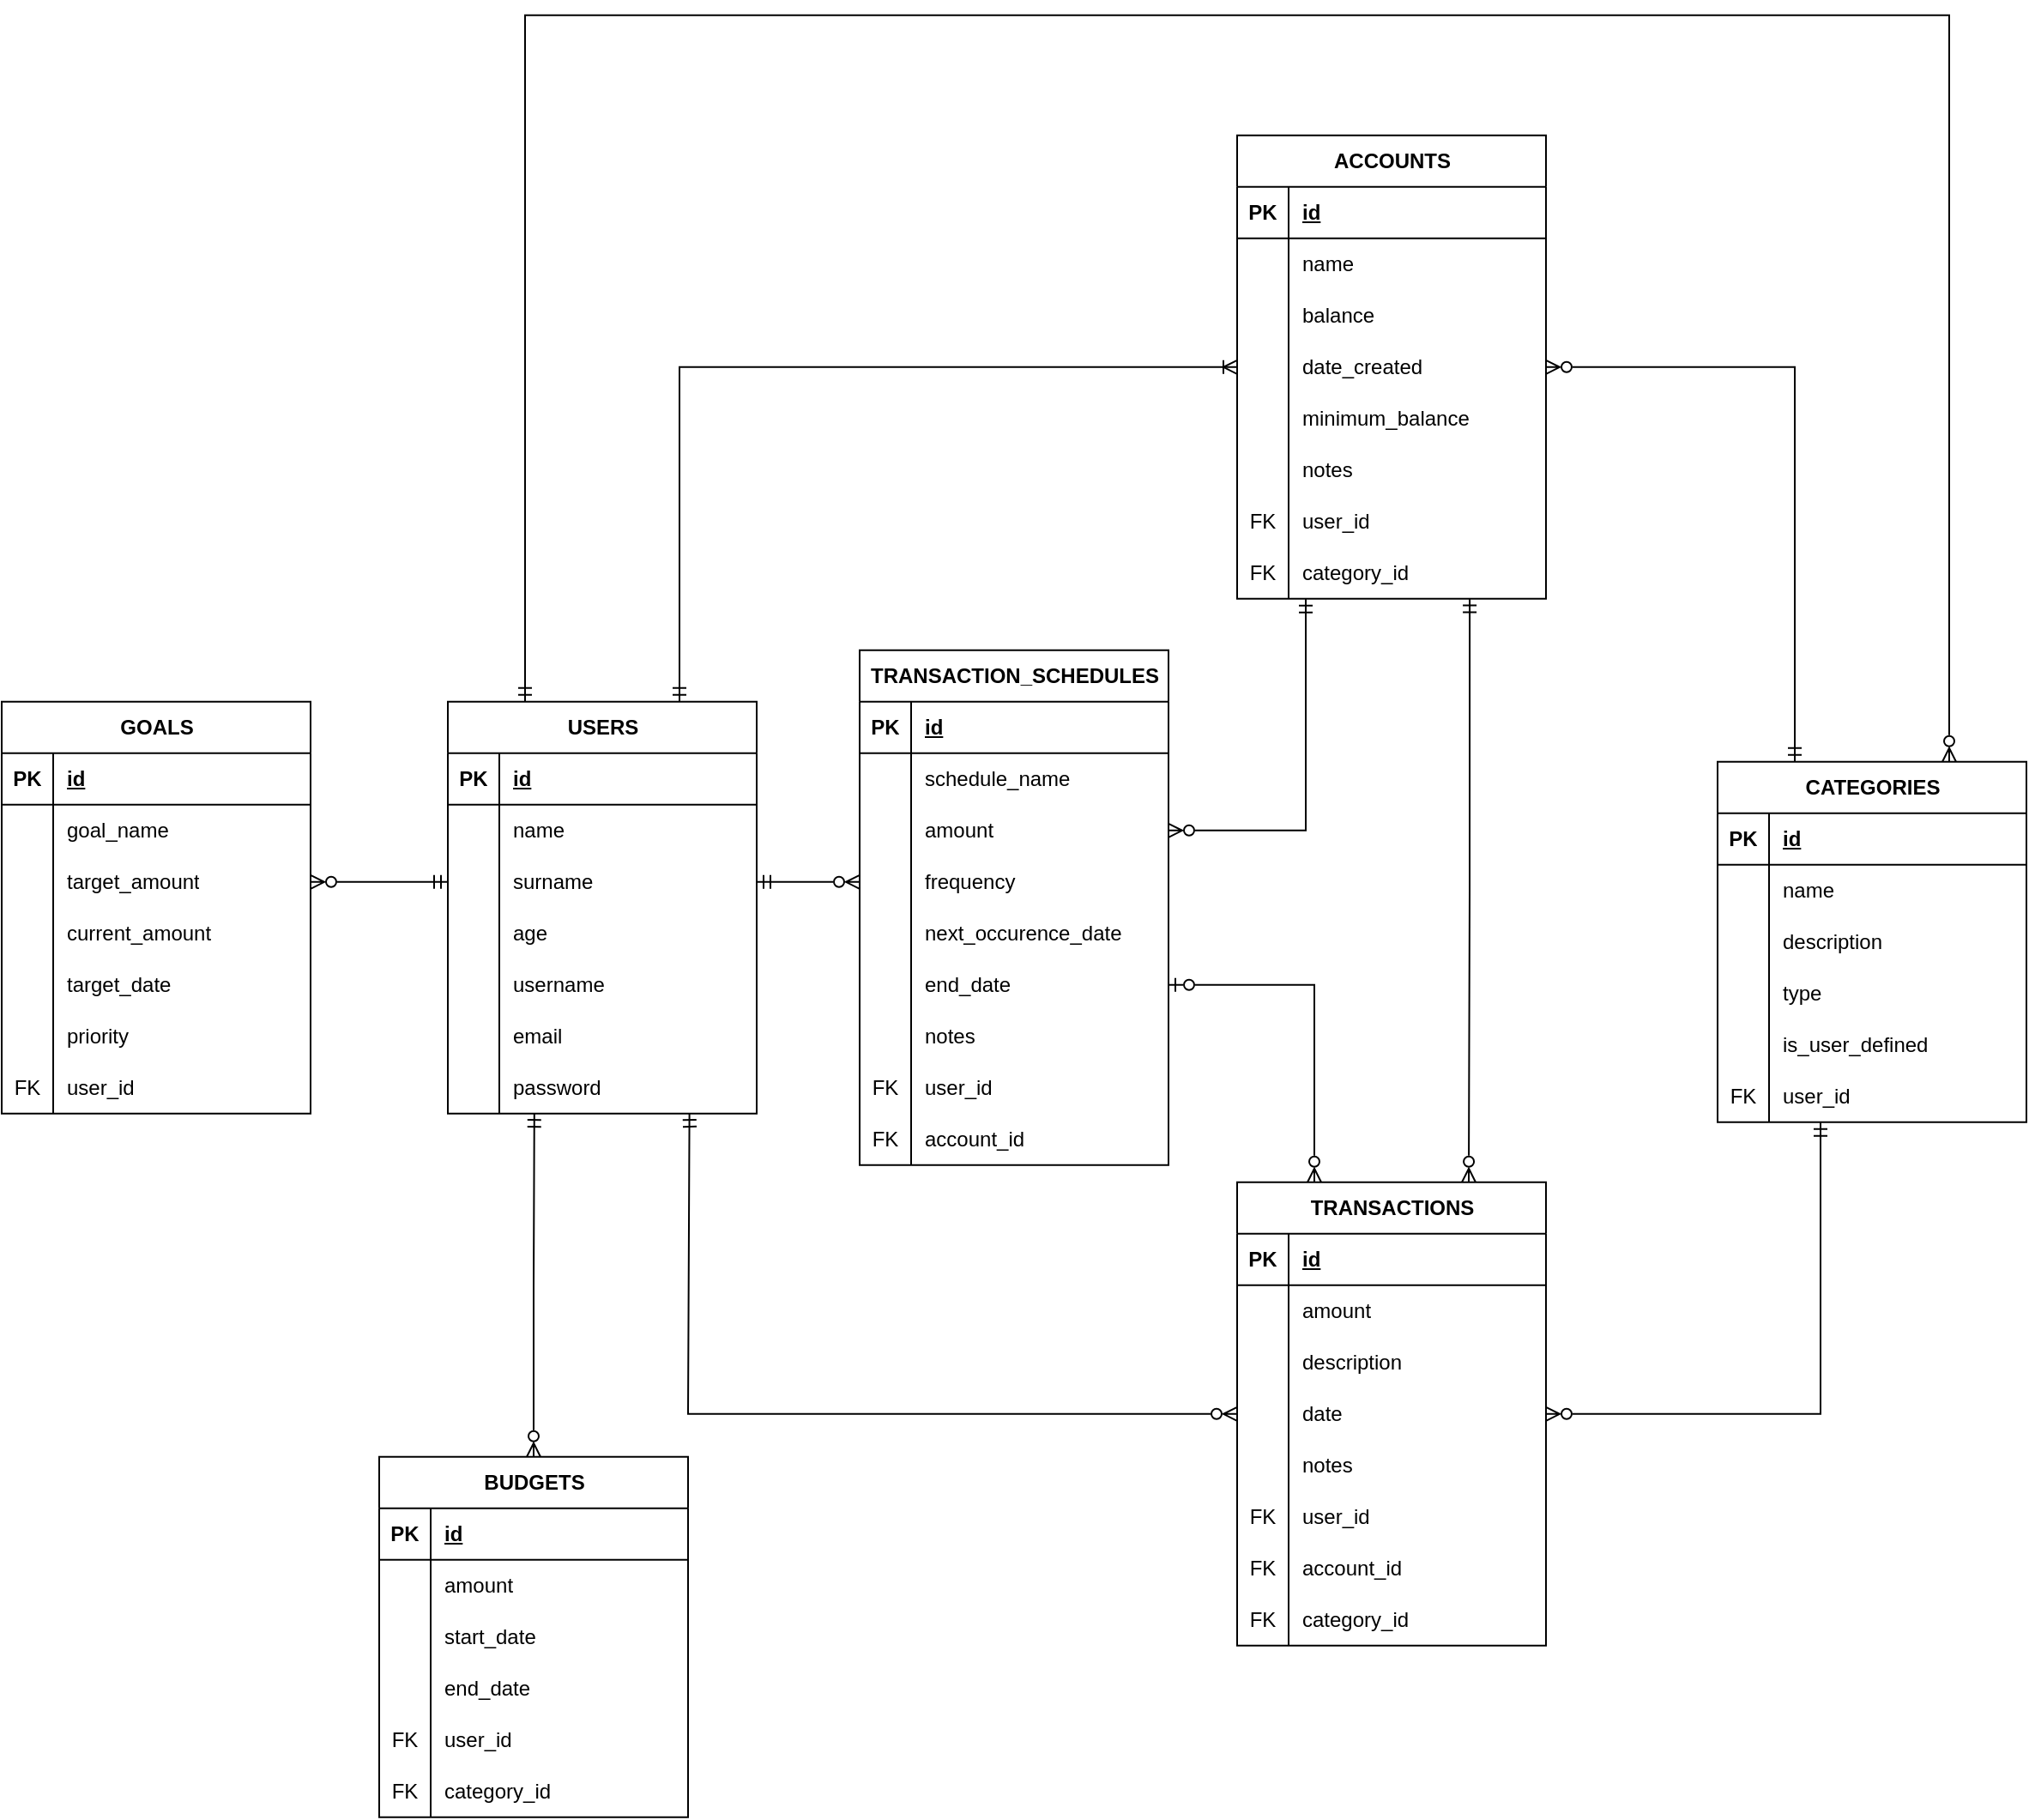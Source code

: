 <mxfile version="21.7.5" type="device">
  <diagram name="Page-1" id="3h70JMw3umjaLPUQYQ_3">
    <mxGraphModel dx="2751" dy="2665" grid="1" gridSize="10" guides="1" tooltips="1" connect="1" arrows="1" fold="1" page="1" pageScale="1" pageWidth="1169" pageHeight="827" math="0" shadow="0">
      <root>
        <mxCell id="0" />
        <mxCell id="1" parent="0" />
        <mxCell id="1krs7fZx3hq8Ml25Wh-o-71" style="edgeStyle=orthogonalEdgeStyle;rounded=0;orthogonalLoop=1;jettySize=auto;html=1;endArrow=ERzeroToMany;endFill=0;startArrow=ERmandOne;startFill=0;exitX=0.782;exitY=0.989;exitDx=0;exitDy=0;exitPerimeter=0;" parent="1" source="Pkh8HEnswSWNTF8HXOt7-20" target="Pkh8HEnswSWNTF8HXOt7-55" edge="1">
          <mxGeometry relative="1" as="geometry">
            <Array as="points">
              <mxPoint x="371" y="20.89" />
              <mxPoint x="370" y="20.89" />
              <mxPoint x="370" y="194.89" />
            </Array>
          </mxGeometry>
        </mxCell>
        <mxCell id="RlTVy5jrouN98r9Of_fY-1" style="edgeStyle=orthogonalEdgeStyle;rounded=0;orthogonalLoop=1;jettySize=auto;html=1;exitX=0.25;exitY=0;exitDx=0;exitDy=0;entryX=0.75;entryY=0;entryDx=0;entryDy=0;endArrow=ERzeroToMany;endFill=0;startArrow=ERmandOne;startFill=0;" parent="1" source="Pkh8HEnswSWNTF8HXOt7-1" target="Pkh8HEnswSWNTF8HXOt7-67" edge="1">
          <mxGeometry relative="1" as="geometry">
            <Array as="points">
              <mxPoint x="275" y="-620.11" />
              <mxPoint x="1105" y="-620.11" />
            </Array>
          </mxGeometry>
        </mxCell>
        <mxCell id="Pkh8HEnswSWNTF8HXOt7-1" value="USERS" style="shape=table;startSize=30;container=1;collapsible=1;childLayout=tableLayout;fixedRows=1;rowLines=0;fontStyle=1;align=center;resizeLast=1;html=1;" parent="1" vertex="1">
          <mxGeometry x="230" y="-220.11" width="180" height="240" as="geometry" />
        </mxCell>
        <mxCell id="Pkh8HEnswSWNTF8HXOt7-2" value="" style="shape=tableRow;horizontal=0;startSize=0;swimlaneHead=0;swimlaneBody=0;fillColor=none;collapsible=0;dropTarget=0;points=[[0,0.5],[1,0.5]];portConstraint=eastwest;top=0;left=0;right=0;bottom=1;" parent="Pkh8HEnswSWNTF8HXOt7-1" vertex="1">
          <mxGeometry y="30" width="180" height="30" as="geometry" />
        </mxCell>
        <mxCell id="Pkh8HEnswSWNTF8HXOt7-3" value="PK" style="shape=partialRectangle;connectable=0;fillColor=none;top=0;left=0;bottom=0;right=0;fontStyle=1;overflow=hidden;whiteSpace=wrap;html=1;" parent="Pkh8HEnswSWNTF8HXOt7-2" vertex="1">
          <mxGeometry width="30" height="30" as="geometry">
            <mxRectangle width="30" height="30" as="alternateBounds" />
          </mxGeometry>
        </mxCell>
        <mxCell id="Pkh8HEnswSWNTF8HXOt7-4" value="id" style="shape=partialRectangle;connectable=0;fillColor=none;top=0;left=0;bottom=0;right=0;align=left;spacingLeft=6;fontStyle=5;overflow=hidden;whiteSpace=wrap;html=1;" parent="Pkh8HEnswSWNTF8HXOt7-2" vertex="1">
          <mxGeometry x="30" width="150" height="30" as="geometry">
            <mxRectangle width="150" height="30" as="alternateBounds" />
          </mxGeometry>
        </mxCell>
        <mxCell id="Pkh8HEnswSWNTF8HXOt7-5" value="" style="shape=tableRow;horizontal=0;startSize=0;swimlaneHead=0;swimlaneBody=0;fillColor=none;collapsible=0;dropTarget=0;points=[[0,0.5],[1,0.5]];portConstraint=eastwest;top=0;left=0;right=0;bottom=0;" parent="Pkh8HEnswSWNTF8HXOt7-1" vertex="1">
          <mxGeometry y="60" width="180" height="30" as="geometry" />
        </mxCell>
        <mxCell id="Pkh8HEnswSWNTF8HXOt7-6" value="" style="shape=partialRectangle;connectable=0;fillColor=none;top=0;left=0;bottom=0;right=0;editable=1;overflow=hidden;whiteSpace=wrap;html=1;" parent="Pkh8HEnswSWNTF8HXOt7-5" vertex="1">
          <mxGeometry width="30" height="30" as="geometry">
            <mxRectangle width="30" height="30" as="alternateBounds" />
          </mxGeometry>
        </mxCell>
        <mxCell id="Pkh8HEnswSWNTF8HXOt7-7" value="name" style="shape=partialRectangle;connectable=0;fillColor=none;top=0;left=0;bottom=0;right=0;align=left;spacingLeft=6;overflow=hidden;whiteSpace=wrap;html=1;" parent="Pkh8HEnswSWNTF8HXOt7-5" vertex="1">
          <mxGeometry x="30" width="150" height="30" as="geometry">
            <mxRectangle width="150" height="30" as="alternateBounds" />
          </mxGeometry>
        </mxCell>
        <mxCell id="Pkh8HEnswSWNTF8HXOt7-8" value="" style="shape=tableRow;horizontal=0;startSize=0;swimlaneHead=0;swimlaneBody=0;fillColor=none;collapsible=0;dropTarget=0;points=[[0,0.5],[1,0.5]];portConstraint=eastwest;top=0;left=0;right=0;bottom=0;" parent="Pkh8HEnswSWNTF8HXOt7-1" vertex="1">
          <mxGeometry y="90" width="180" height="30" as="geometry" />
        </mxCell>
        <mxCell id="Pkh8HEnswSWNTF8HXOt7-9" value="" style="shape=partialRectangle;connectable=0;fillColor=none;top=0;left=0;bottom=0;right=0;editable=1;overflow=hidden;whiteSpace=wrap;html=1;" parent="Pkh8HEnswSWNTF8HXOt7-8" vertex="1">
          <mxGeometry width="30" height="30" as="geometry">
            <mxRectangle width="30" height="30" as="alternateBounds" />
          </mxGeometry>
        </mxCell>
        <mxCell id="Pkh8HEnswSWNTF8HXOt7-10" value="surname" style="shape=partialRectangle;connectable=0;fillColor=none;top=0;left=0;bottom=0;right=0;align=left;spacingLeft=6;overflow=hidden;whiteSpace=wrap;html=1;" parent="Pkh8HEnswSWNTF8HXOt7-8" vertex="1">
          <mxGeometry x="30" width="150" height="30" as="geometry">
            <mxRectangle width="150" height="30" as="alternateBounds" />
          </mxGeometry>
        </mxCell>
        <mxCell id="Pkh8HEnswSWNTF8HXOt7-11" value="" style="shape=tableRow;horizontal=0;startSize=0;swimlaneHead=0;swimlaneBody=0;fillColor=none;collapsible=0;dropTarget=0;points=[[0,0.5],[1,0.5]];portConstraint=eastwest;top=0;left=0;right=0;bottom=0;" parent="Pkh8HEnswSWNTF8HXOt7-1" vertex="1">
          <mxGeometry y="120" width="180" height="30" as="geometry" />
        </mxCell>
        <mxCell id="Pkh8HEnswSWNTF8HXOt7-12" value="" style="shape=partialRectangle;connectable=0;fillColor=none;top=0;left=0;bottom=0;right=0;editable=1;overflow=hidden;whiteSpace=wrap;html=1;" parent="Pkh8HEnswSWNTF8HXOt7-11" vertex="1">
          <mxGeometry width="30" height="30" as="geometry">
            <mxRectangle width="30" height="30" as="alternateBounds" />
          </mxGeometry>
        </mxCell>
        <mxCell id="Pkh8HEnswSWNTF8HXOt7-13" value="age" style="shape=partialRectangle;connectable=0;fillColor=none;top=0;left=0;bottom=0;right=0;align=left;spacingLeft=6;overflow=hidden;whiteSpace=wrap;html=1;" parent="Pkh8HEnswSWNTF8HXOt7-11" vertex="1">
          <mxGeometry x="30" width="150" height="30" as="geometry">
            <mxRectangle width="150" height="30" as="alternateBounds" />
          </mxGeometry>
        </mxCell>
        <mxCell id="Pkh8HEnswSWNTF8HXOt7-14" value="" style="shape=tableRow;horizontal=0;startSize=0;swimlaneHead=0;swimlaneBody=0;fillColor=none;collapsible=0;dropTarget=0;points=[[0,0.5],[1,0.5]];portConstraint=eastwest;top=0;left=0;right=0;bottom=0;" parent="Pkh8HEnswSWNTF8HXOt7-1" vertex="1">
          <mxGeometry y="150" width="180" height="30" as="geometry" />
        </mxCell>
        <mxCell id="Pkh8HEnswSWNTF8HXOt7-15" value="" style="shape=partialRectangle;connectable=0;fillColor=none;top=0;left=0;bottom=0;right=0;editable=1;overflow=hidden;whiteSpace=wrap;html=1;" parent="Pkh8HEnswSWNTF8HXOt7-14" vertex="1">
          <mxGeometry width="30" height="30" as="geometry">
            <mxRectangle width="30" height="30" as="alternateBounds" />
          </mxGeometry>
        </mxCell>
        <mxCell id="Pkh8HEnswSWNTF8HXOt7-16" value="username" style="shape=partialRectangle;connectable=0;fillColor=none;top=0;left=0;bottom=0;right=0;align=left;spacingLeft=6;overflow=hidden;whiteSpace=wrap;html=1;" parent="Pkh8HEnswSWNTF8HXOt7-14" vertex="1">
          <mxGeometry x="30" width="150" height="30" as="geometry">
            <mxRectangle width="150" height="30" as="alternateBounds" />
          </mxGeometry>
        </mxCell>
        <mxCell id="Pkh8HEnswSWNTF8HXOt7-17" value="" style="shape=tableRow;horizontal=0;startSize=0;swimlaneHead=0;swimlaneBody=0;fillColor=none;collapsible=0;dropTarget=0;points=[[0,0.5],[1,0.5]];portConstraint=eastwest;top=0;left=0;right=0;bottom=0;" parent="Pkh8HEnswSWNTF8HXOt7-1" vertex="1">
          <mxGeometry y="180" width="180" height="30" as="geometry" />
        </mxCell>
        <mxCell id="Pkh8HEnswSWNTF8HXOt7-18" value="" style="shape=partialRectangle;connectable=0;fillColor=none;top=0;left=0;bottom=0;right=0;editable=1;overflow=hidden;whiteSpace=wrap;html=1;" parent="Pkh8HEnswSWNTF8HXOt7-17" vertex="1">
          <mxGeometry width="30" height="30" as="geometry">
            <mxRectangle width="30" height="30" as="alternateBounds" />
          </mxGeometry>
        </mxCell>
        <mxCell id="Pkh8HEnswSWNTF8HXOt7-19" value="email" style="shape=partialRectangle;connectable=0;fillColor=none;top=0;left=0;bottom=0;right=0;align=left;spacingLeft=6;overflow=hidden;whiteSpace=wrap;html=1;" parent="Pkh8HEnswSWNTF8HXOt7-17" vertex="1">
          <mxGeometry x="30" width="150" height="30" as="geometry">
            <mxRectangle width="150" height="30" as="alternateBounds" />
          </mxGeometry>
        </mxCell>
        <mxCell id="Pkh8HEnswSWNTF8HXOt7-20" value="" style="shape=tableRow;horizontal=0;startSize=0;swimlaneHead=0;swimlaneBody=0;fillColor=none;collapsible=0;dropTarget=0;points=[[0,0.5],[1,0.5]];portConstraint=eastwest;top=0;left=0;right=0;bottom=0;" parent="Pkh8HEnswSWNTF8HXOt7-1" vertex="1">
          <mxGeometry y="210" width="180" height="30" as="geometry" />
        </mxCell>
        <mxCell id="Pkh8HEnswSWNTF8HXOt7-21" value="" style="shape=partialRectangle;connectable=0;fillColor=none;top=0;left=0;bottom=0;right=0;editable=1;overflow=hidden;whiteSpace=wrap;html=1;" parent="Pkh8HEnswSWNTF8HXOt7-20" vertex="1">
          <mxGeometry width="30" height="30" as="geometry">
            <mxRectangle width="30" height="30" as="alternateBounds" />
          </mxGeometry>
        </mxCell>
        <mxCell id="Pkh8HEnswSWNTF8HXOt7-22" value="password" style="shape=partialRectangle;connectable=0;fillColor=none;top=0;left=0;bottom=0;right=0;align=left;spacingLeft=6;overflow=hidden;whiteSpace=wrap;html=1;" parent="Pkh8HEnswSWNTF8HXOt7-20" vertex="1">
          <mxGeometry x="30" width="150" height="30" as="geometry">
            <mxRectangle width="150" height="30" as="alternateBounds" />
          </mxGeometry>
        </mxCell>
        <mxCell id="1krs7fZx3hq8Ml25Wh-o-72" style="edgeStyle=orthogonalEdgeStyle;rounded=0;orthogonalLoop=1;jettySize=auto;html=1;endArrow=ERzeroToMany;endFill=0;startArrow=ERmandOne;startFill=0;entryX=0.75;entryY=0;entryDx=0;entryDy=0;exitX=0.753;exitY=0.996;exitDx=0;exitDy=0;exitPerimeter=0;" parent="1" source="1krs7fZx3hq8Ml25Wh-o-104" target="Pkh8HEnswSWNTF8HXOt7-45" edge="1">
          <mxGeometry relative="1" as="geometry">
            <mxPoint x="529" y="-140.11" as="targetPoint" />
          </mxGeometry>
        </mxCell>
        <mxCell id="Pkh8HEnswSWNTF8HXOt7-23" value="ACCOUNTS" style="shape=table;startSize=30;container=1;collapsible=1;childLayout=tableLayout;fixedRows=1;rowLines=0;fontStyle=1;align=center;resizeLast=1;html=1;" parent="1" vertex="1">
          <mxGeometry x="690" y="-550.11" width="180" height="270" as="geometry" />
        </mxCell>
        <mxCell id="Pkh8HEnswSWNTF8HXOt7-24" value="" style="shape=tableRow;horizontal=0;startSize=0;swimlaneHead=0;swimlaneBody=0;fillColor=none;collapsible=0;dropTarget=0;points=[[0,0.5],[1,0.5]];portConstraint=eastwest;top=0;left=0;right=0;bottom=1;" parent="Pkh8HEnswSWNTF8HXOt7-23" vertex="1">
          <mxGeometry y="30" width="180" height="30" as="geometry" />
        </mxCell>
        <mxCell id="Pkh8HEnswSWNTF8HXOt7-25" value="PK" style="shape=partialRectangle;connectable=0;fillColor=none;top=0;left=0;bottom=0;right=0;fontStyle=1;overflow=hidden;whiteSpace=wrap;html=1;" parent="Pkh8HEnswSWNTF8HXOt7-24" vertex="1">
          <mxGeometry width="30" height="30" as="geometry">
            <mxRectangle width="30" height="30" as="alternateBounds" />
          </mxGeometry>
        </mxCell>
        <mxCell id="Pkh8HEnswSWNTF8HXOt7-26" value="id" style="shape=partialRectangle;connectable=0;fillColor=none;top=0;left=0;bottom=0;right=0;align=left;spacingLeft=6;fontStyle=5;overflow=hidden;whiteSpace=wrap;html=1;" parent="Pkh8HEnswSWNTF8HXOt7-24" vertex="1">
          <mxGeometry x="30" width="150" height="30" as="geometry">
            <mxRectangle width="150" height="30" as="alternateBounds" />
          </mxGeometry>
        </mxCell>
        <mxCell id="Pkh8HEnswSWNTF8HXOt7-27" value="" style="shape=tableRow;horizontal=0;startSize=0;swimlaneHead=0;swimlaneBody=0;fillColor=none;collapsible=0;dropTarget=0;points=[[0,0.5],[1,0.5]];portConstraint=eastwest;top=0;left=0;right=0;bottom=0;" parent="Pkh8HEnswSWNTF8HXOt7-23" vertex="1">
          <mxGeometry y="60" width="180" height="30" as="geometry" />
        </mxCell>
        <mxCell id="Pkh8HEnswSWNTF8HXOt7-28" value="" style="shape=partialRectangle;connectable=0;fillColor=none;top=0;left=0;bottom=0;right=0;editable=1;overflow=hidden;whiteSpace=wrap;html=1;" parent="Pkh8HEnswSWNTF8HXOt7-27" vertex="1">
          <mxGeometry width="30" height="30" as="geometry">
            <mxRectangle width="30" height="30" as="alternateBounds" />
          </mxGeometry>
        </mxCell>
        <mxCell id="Pkh8HEnswSWNTF8HXOt7-29" value="name" style="shape=partialRectangle;connectable=0;fillColor=none;top=0;left=0;bottom=0;right=0;align=left;spacingLeft=6;overflow=hidden;whiteSpace=wrap;html=1;" parent="Pkh8HEnswSWNTF8HXOt7-27" vertex="1">
          <mxGeometry x="30" width="150" height="30" as="geometry">
            <mxRectangle width="150" height="30" as="alternateBounds" />
          </mxGeometry>
        </mxCell>
        <mxCell id="Pkh8HEnswSWNTF8HXOt7-33" value="" style="shape=tableRow;horizontal=0;startSize=0;swimlaneHead=0;swimlaneBody=0;fillColor=none;collapsible=0;dropTarget=0;points=[[0,0.5],[1,0.5]];portConstraint=eastwest;top=0;left=0;right=0;bottom=0;" parent="Pkh8HEnswSWNTF8HXOt7-23" vertex="1">
          <mxGeometry y="90" width="180" height="30" as="geometry" />
        </mxCell>
        <mxCell id="Pkh8HEnswSWNTF8HXOt7-34" value="" style="shape=partialRectangle;connectable=0;fillColor=none;top=0;left=0;bottom=0;right=0;editable=1;overflow=hidden;whiteSpace=wrap;html=1;" parent="Pkh8HEnswSWNTF8HXOt7-33" vertex="1">
          <mxGeometry width="30" height="30" as="geometry">
            <mxRectangle width="30" height="30" as="alternateBounds" />
          </mxGeometry>
        </mxCell>
        <mxCell id="Pkh8HEnswSWNTF8HXOt7-35" value="balance" style="shape=partialRectangle;connectable=0;fillColor=none;top=0;left=0;bottom=0;right=0;align=left;spacingLeft=6;overflow=hidden;whiteSpace=wrap;html=1;" parent="Pkh8HEnswSWNTF8HXOt7-33" vertex="1">
          <mxGeometry x="30" width="150" height="30" as="geometry">
            <mxRectangle width="150" height="30" as="alternateBounds" />
          </mxGeometry>
        </mxCell>
        <mxCell id="Pkh8HEnswSWNTF8HXOt7-36" value="" style="shape=tableRow;horizontal=0;startSize=0;swimlaneHead=0;swimlaneBody=0;fillColor=none;collapsible=0;dropTarget=0;points=[[0,0.5],[1,0.5]];portConstraint=eastwest;top=0;left=0;right=0;bottom=0;" parent="Pkh8HEnswSWNTF8HXOt7-23" vertex="1">
          <mxGeometry y="120" width="180" height="30" as="geometry" />
        </mxCell>
        <mxCell id="Pkh8HEnswSWNTF8HXOt7-37" value="" style="shape=partialRectangle;connectable=0;fillColor=none;top=0;left=0;bottom=0;right=0;editable=1;overflow=hidden;whiteSpace=wrap;html=1;" parent="Pkh8HEnswSWNTF8HXOt7-36" vertex="1">
          <mxGeometry width="30" height="30" as="geometry">
            <mxRectangle width="30" height="30" as="alternateBounds" />
          </mxGeometry>
        </mxCell>
        <mxCell id="Pkh8HEnswSWNTF8HXOt7-38" value="date_created" style="shape=partialRectangle;connectable=0;fillColor=none;top=0;left=0;bottom=0;right=0;align=left;spacingLeft=6;overflow=hidden;whiteSpace=wrap;html=1;" parent="Pkh8HEnswSWNTF8HXOt7-36" vertex="1">
          <mxGeometry x="30" width="150" height="30" as="geometry">
            <mxRectangle width="150" height="30" as="alternateBounds" />
          </mxGeometry>
        </mxCell>
        <mxCell id="1krs7fZx3hq8Ml25Wh-o-110" value="" style="shape=tableRow;horizontal=0;startSize=0;swimlaneHead=0;swimlaneBody=0;fillColor=none;collapsible=0;dropTarget=0;points=[[0,0.5],[1,0.5]];portConstraint=eastwest;top=0;left=0;right=0;bottom=0;" parent="Pkh8HEnswSWNTF8HXOt7-23" vertex="1">
          <mxGeometry y="150" width="180" height="30" as="geometry" />
        </mxCell>
        <mxCell id="1krs7fZx3hq8Ml25Wh-o-111" value="" style="shape=partialRectangle;connectable=0;fillColor=none;top=0;left=0;bottom=0;right=0;editable=1;overflow=hidden;whiteSpace=wrap;html=1;" parent="1krs7fZx3hq8Ml25Wh-o-110" vertex="1">
          <mxGeometry width="30" height="30" as="geometry">
            <mxRectangle width="30" height="30" as="alternateBounds" />
          </mxGeometry>
        </mxCell>
        <mxCell id="1krs7fZx3hq8Ml25Wh-o-112" value="minimum_balance" style="shape=partialRectangle;connectable=0;fillColor=none;top=0;left=0;bottom=0;right=0;align=left;spacingLeft=6;overflow=hidden;whiteSpace=wrap;html=1;" parent="1krs7fZx3hq8Ml25Wh-o-110" vertex="1">
          <mxGeometry x="30" width="150" height="30" as="geometry">
            <mxRectangle width="150" height="30" as="alternateBounds" />
          </mxGeometry>
        </mxCell>
        <mxCell id="1krs7fZx3hq8Ml25Wh-o-141" value="" style="shape=tableRow;horizontal=0;startSize=0;swimlaneHead=0;swimlaneBody=0;fillColor=none;collapsible=0;dropTarget=0;points=[[0,0.5],[1,0.5]];portConstraint=eastwest;top=0;left=0;right=0;bottom=0;" parent="Pkh8HEnswSWNTF8HXOt7-23" vertex="1">
          <mxGeometry y="180" width="180" height="30" as="geometry" />
        </mxCell>
        <mxCell id="1krs7fZx3hq8Ml25Wh-o-142" value="" style="shape=partialRectangle;connectable=0;fillColor=none;top=0;left=0;bottom=0;right=0;editable=1;overflow=hidden;whiteSpace=wrap;html=1;" parent="1krs7fZx3hq8Ml25Wh-o-141" vertex="1">
          <mxGeometry width="30" height="30" as="geometry">
            <mxRectangle width="30" height="30" as="alternateBounds" />
          </mxGeometry>
        </mxCell>
        <mxCell id="1krs7fZx3hq8Ml25Wh-o-143" value="notes" style="shape=partialRectangle;connectable=0;fillColor=none;top=0;left=0;bottom=0;right=0;align=left;spacingLeft=6;overflow=hidden;whiteSpace=wrap;html=1;" parent="1krs7fZx3hq8Ml25Wh-o-141" vertex="1">
          <mxGeometry x="30" width="150" height="30" as="geometry">
            <mxRectangle width="150" height="30" as="alternateBounds" />
          </mxGeometry>
        </mxCell>
        <mxCell id="Pkh8HEnswSWNTF8HXOt7-39" value="" style="shape=tableRow;horizontal=0;startSize=0;swimlaneHead=0;swimlaneBody=0;fillColor=none;collapsible=0;dropTarget=0;points=[[0,0.5],[1,0.5]];portConstraint=eastwest;top=0;left=0;right=0;bottom=0;" parent="Pkh8HEnswSWNTF8HXOt7-23" vertex="1">
          <mxGeometry y="210" width="180" height="30" as="geometry" />
        </mxCell>
        <mxCell id="Pkh8HEnswSWNTF8HXOt7-40" value="FK" style="shape=partialRectangle;connectable=0;fillColor=none;top=0;left=0;bottom=0;right=0;editable=1;overflow=hidden;whiteSpace=wrap;html=1;" parent="Pkh8HEnswSWNTF8HXOt7-39" vertex="1">
          <mxGeometry width="30" height="30" as="geometry">
            <mxRectangle width="30" height="30" as="alternateBounds" />
          </mxGeometry>
        </mxCell>
        <mxCell id="Pkh8HEnswSWNTF8HXOt7-41" value="user_id" style="shape=partialRectangle;connectable=0;fillColor=none;top=0;left=0;bottom=0;right=0;align=left;spacingLeft=6;overflow=hidden;whiteSpace=wrap;html=1;" parent="Pkh8HEnswSWNTF8HXOt7-39" vertex="1">
          <mxGeometry x="30" width="150" height="30" as="geometry">
            <mxRectangle width="150" height="30" as="alternateBounds" />
          </mxGeometry>
        </mxCell>
        <mxCell id="1krs7fZx3hq8Ml25Wh-o-104" value="" style="shape=tableRow;horizontal=0;startSize=0;swimlaneHead=0;swimlaneBody=0;fillColor=none;collapsible=0;dropTarget=0;points=[[0,0.5],[1,0.5]];portConstraint=eastwest;top=0;left=0;right=0;bottom=0;" parent="Pkh8HEnswSWNTF8HXOt7-23" vertex="1">
          <mxGeometry y="240" width="180" height="30" as="geometry" />
        </mxCell>
        <mxCell id="1krs7fZx3hq8Ml25Wh-o-105" value="FK" style="shape=partialRectangle;connectable=0;fillColor=none;top=0;left=0;bottom=0;right=0;editable=1;overflow=hidden;whiteSpace=wrap;html=1;" parent="1krs7fZx3hq8Ml25Wh-o-104" vertex="1">
          <mxGeometry width="30" height="30" as="geometry">
            <mxRectangle width="30" height="30" as="alternateBounds" />
          </mxGeometry>
        </mxCell>
        <mxCell id="1krs7fZx3hq8Ml25Wh-o-106" value="category_id" style="shape=partialRectangle;connectable=0;fillColor=none;top=0;left=0;bottom=0;right=0;align=left;spacingLeft=6;overflow=hidden;whiteSpace=wrap;html=1;" parent="1krs7fZx3hq8Ml25Wh-o-104" vertex="1">
          <mxGeometry x="30" width="150" height="30" as="geometry">
            <mxRectangle width="150" height="30" as="alternateBounds" />
          </mxGeometry>
        </mxCell>
        <mxCell id="Pkh8HEnswSWNTF8HXOt7-45" value="TRANSACTIONS" style="shape=table;startSize=30;container=1;collapsible=1;childLayout=tableLayout;fixedRows=1;rowLines=0;fontStyle=1;align=center;resizeLast=1;html=1;" parent="1" vertex="1">
          <mxGeometry x="690" y="59.89" width="180" height="270" as="geometry" />
        </mxCell>
        <mxCell id="Pkh8HEnswSWNTF8HXOt7-46" value="" style="shape=tableRow;horizontal=0;startSize=0;swimlaneHead=0;swimlaneBody=0;fillColor=none;collapsible=0;dropTarget=0;points=[[0,0.5],[1,0.5]];portConstraint=eastwest;top=0;left=0;right=0;bottom=1;" parent="Pkh8HEnswSWNTF8HXOt7-45" vertex="1">
          <mxGeometry y="30" width="180" height="30" as="geometry" />
        </mxCell>
        <mxCell id="Pkh8HEnswSWNTF8HXOt7-47" value="PK" style="shape=partialRectangle;connectable=0;fillColor=none;top=0;left=0;bottom=0;right=0;fontStyle=1;overflow=hidden;whiteSpace=wrap;html=1;" parent="Pkh8HEnswSWNTF8HXOt7-46" vertex="1">
          <mxGeometry width="30" height="30" as="geometry">
            <mxRectangle width="30" height="30" as="alternateBounds" />
          </mxGeometry>
        </mxCell>
        <mxCell id="Pkh8HEnswSWNTF8HXOt7-48" value="id" style="shape=partialRectangle;connectable=0;fillColor=none;top=0;left=0;bottom=0;right=0;align=left;spacingLeft=6;fontStyle=5;overflow=hidden;whiteSpace=wrap;html=1;" parent="Pkh8HEnswSWNTF8HXOt7-46" vertex="1">
          <mxGeometry x="30" width="150" height="30" as="geometry">
            <mxRectangle width="150" height="30" as="alternateBounds" />
          </mxGeometry>
        </mxCell>
        <mxCell id="Pkh8HEnswSWNTF8HXOt7-49" value="" style="shape=tableRow;horizontal=0;startSize=0;swimlaneHead=0;swimlaneBody=0;fillColor=none;collapsible=0;dropTarget=0;points=[[0,0.5],[1,0.5]];portConstraint=eastwest;top=0;left=0;right=0;bottom=0;" parent="Pkh8HEnswSWNTF8HXOt7-45" vertex="1">
          <mxGeometry y="60" width="180" height="30" as="geometry" />
        </mxCell>
        <mxCell id="Pkh8HEnswSWNTF8HXOt7-50" value="" style="shape=partialRectangle;connectable=0;fillColor=none;top=0;left=0;bottom=0;right=0;editable=1;overflow=hidden;whiteSpace=wrap;html=1;" parent="Pkh8HEnswSWNTF8HXOt7-49" vertex="1">
          <mxGeometry width="30" height="30" as="geometry">
            <mxRectangle width="30" height="30" as="alternateBounds" />
          </mxGeometry>
        </mxCell>
        <mxCell id="Pkh8HEnswSWNTF8HXOt7-51" value="amount" style="shape=partialRectangle;connectable=0;fillColor=none;top=0;left=0;bottom=0;right=0;align=left;spacingLeft=6;overflow=hidden;whiteSpace=wrap;html=1;" parent="Pkh8HEnswSWNTF8HXOt7-49" vertex="1">
          <mxGeometry x="30" width="150" height="30" as="geometry">
            <mxRectangle width="150" height="30" as="alternateBounds" />
          </mxGeometry>
        </mxCell>
        <mxCell id="Pkh8HEnswSWNTF8HXOt7-52" value="" style="shape=tableRow;horizontal=0;startSize=0;swimlaneHead=0;swimlaneBody=0;fillColor=none;collapsible=0;dropTarget=0;points=[[0,0.5],[1,0.5]];portConstraint=eastwest;top=0;left=0;right=0;bottom=0;" parent="Pkh8HEnswSWNTF8HXOt7-45" vertex="1">
          <mxGeometry y="90" width="180" height="30" as="geometry" />
        </mxCell>
        <mxCell id="Pkh8HEnswSWNTF8HXOt7-53" value="" style="shape=partialRectangle;connectable=0;fillColor=none;top=0;left=0;bottom=0;right=0;editable=1;overflow=hidden;whiteSpace=wrap;html=1;" parent="Pkh8HEnswSWNTF8HXOt7-52" vertex="1">
          <mxGeometry width="30" height="30" as="geometry">
            <mxRectangle width="30" height="30" as="alternateBounds" />
          </mxGeometry>
        </mxCell>
        <mxCell id="Pkh8HEnswSWNTF8HXOt7-54" value="description" style="shape=partialRectangle;connectable=0;fillColor=none;top=0;left=0;bottom=0;right=0;align=left;spacingLeft=6;overflow=hidden;whiteSpace=wrap;html=1;" parent="Pkh8HEnswSWNTF8HXOt7-52" vertex="1">
          <mxGeometry x="30" width="150" height="30" as="geometry">
            <mxRectangle width="150" height="30" as="alternateBounds" />
          </mxGeometry>
        </mxCell>
        <mxCell id="Pkh8HEnswSWNTF8HXOt7-55" value="" style="shape=tableRow;horizontal=0;startSize=0;swimlaneHead=0;swimlaneBody=0;fillColor=none;collapsible=0;dropTarget=0;points=[[0,0.5],[1,0.5]];portConstraint=eastwest;top=0;left=0;right=0;bottom=0;" parent="Pkh8HEnswSWNTF8HXOt7-45" vertex="1">
          <mxGeometry y="120" width="180" height="30" as="geometry" />
        </mxCell>
        <mxCell id="Pkh8HEnswSWNTF8HXOt7-56" value="" style="shape=partialRectangle;connectable=0;fillColor=none;top=0;left=0;bottom=0;right=0;editable=1;overflow=hidden;whiteSpace=wrap;html=1;" parent="Pkh8HEnswSWNTF8HXOt7-55" vertex="1">
          <mxGeometry width="30" height="30" as="geometry">
            <mxRectangle width="30" height="30" as="alternateBounds" />
          </mxGeometry>
        </mxCell>
        <mxCell id="Pkh8HEnswSWNTF8HXOt7-57" value="date" style="shape=partialRectangle;connectable=0;fillColor=none;top=0;left=0;bottom=0;right=0;align=left;spacingLeft=6;overflow=hidden;whiteSpace=wrap;html=1;" parent="Pkh8HEnswSWNTF8HXOt7-55" vertex="1">
          <mxGeometry x="30" width="150" height="30" as="geometry">
            <mxRectangle width="150" height="30" as="alternateBounds" />
          </mxGeometry>
        </mxCell>
        <mxCell id="1krs7fZx3hq8Ml25Wh-o-68" value="" style="shape=tableRow;horizontal=0;startSize=0;swimlaneHead=0;swimlaneBody=0;fillColor=none;collapsible=0;dropTarget=0;points=[[0,0.5],[1,0.5]];portConstraint=eastwest;top=0;left=0;right=0;bottom=0;" parent="Pkh8HEnswSWNTF8HXOt7-45" vertex="1">
          <mxGeometry y="150" width="180" height="30" as="geometry" />
        </mxCell>
        <mxCell id="1krs7fZx3hq8Ml25Wh-o-69" value="" style="shape=partialRectangle;connectable=0;fillColor=none;top=0;left=0;bottom=0;right=0;editable=1;overflow=hidden;whiteSpace=wrap;html=1;" parent="1krs7fZx3hq8Ml25Wh-o-68" vertex="1">
          <mxGeometry width="30" height="30" as="geometry">
            <mxRectangle width="30" height="30" as="alternateBounds" />
          </mxGeometry>
        </mxCell>
        <mxCell id="1krs7fZx3hq8Ml25Wh-o-70" value="notes" style="shape=partialRectangle;connectable=0;fillColor=none;top=0;left=0;bottom=0;right=0;align=left;spacingLeft=6;overflow=hidden;whiteSpace=wrap;html=1;" parent="1krs7fZx3hq8Ml25Wh-o-68" vertex="1">
          <mxGeometry x="30" width="150" height="30" as="geometry">
            <mxRectangle width="150" height="30" as="alternateBounds" />
          </mxGeometry>
        </mxCell>
        <mxCell id="1krs7fZx3hq8Ml25Wh-o-144" value="" style="shape=tableRow;horizontal=0;startSize=0;swimlaneHead=0;swimlaneBody=0;fillColor=none;collapsible=0;dropTarget=0;points=[[0,0.5],[1,0.5]];portConstraint=eastwest;top=0;left=0;right=0;bottom=0;" parent="Pkh8HEnswSWNTF8HXOt7-45" vertex="1">
          <mxGeometry y="180" width="180" height="30" as="geometry" />
        </mxCell>
        <mxCell id="1krs7fZx3hq8Ml25Wh-o-145" value="FK" style="shape=partialRectangle;connectable=0;fillColor=none;top=0;left=0;bottom=0;right=0;editable=1;overflow=hidden;whiteSpace=wrap;html=1;" parent="1krs7fZx3hq8Ml25Wh-o-144" vertex="1">
          <mxGeometry width="30" height="30" as="geometry">
            <mxRectangle width="30" height="30" as="alternateBounds" />
          </mxGeometry>
        </mxCell>
        <mxCell id="1krs7fZx3hq8Ml25Wh-o-146" value="user_id" style="shape=partialRectangle;connectable=0;fillColor=none;top=0;left=0;bottom=0;right=0;align=left;spacingLeft=6;overflow=hidden;whiteSpace=wrap;html=1;" parent="1krs7fZx3hq8Ml25Wh-o-144" vertex="1">
          <mxGeometry x="30" width="150" height="30" as="geometry">
            <mxRectangle width="150" height="30" as="alternateBounds" />
          </mxGeometry>
        </mxCell>
        <mxCell id="Pkh8HEnswSWNTF8HXOt7-61" value="" style="shape=tableRow;horizontal=0;startSize=0;swimlaneHead=0;swimlaneBody=0;fillColor=none;collapsible=0;dropTarget=0;points=[[0,0.5],[1,0.5]];portConstraint=eastwest;top=0;left=0;right=0;bottom=0;" parent="Pkh8HEnswSWNTF8HXOt7-45" vertex="1">
          <mxGeometry y="210" width="180" height="30" as="geometry" />
        </mxCell>
        <mxCell id="Pkh8HEnswSWNTF8HXOt7-62" value="FK" style="shape=partialRectangle;connectable=0;fillColor=none;top=0;left=0;bottom=0;right=0;editable=1;overflow=hidden;whiteSpace=wrap;html=1;" parent="Pkh8HEnswSWNTF8HXOt7-61" vertex="1">
          <mxGeometry width="30" height="30" as="geometry">
            <mxRectangle width="30" height="30" as="alternateBounds" />
          </mxGeometry>
        </mxCell>
        <mxCell id="Pkh8HEnswSWNTF8HXOt7-63" value="account_id" style="shape=partialRectangle;connectable=0;fillColor=none;top=0;left=0;bottom=0;right=0;align=left;spacingLeft=6;overflow=hidden;whiteSpace=wrap;html=1;" parent="Pkh8HEnswSWNTF8HXOt7-61" vertex="1">
          <mxGeometry x="30" width="150" height="30" as="geometry">
            <mxRectangle width="150" height="30" as="alternateBounds" />
          </mxGeometry>
        </mxCell>
        <mxCell id="Pkh8HEnswSWNTF8HXOt7-64" value="" style="shape=tableRow;horizontal=0;startSize=0;swimlaneHead=0;swimlaneBody=0;fillColor=none;collapsible=0;dropTarget=0;points=[[0,0.5],[1,0.5]];portConstraint=eastwest;top=0;left=0;right=0;bottom=0;" parent="Pkh8HEnswSWNTF8HXOt7-45" vertex="1">
          <mxGeometry y="240" width="180" height="30" as="geometry" />
        </mxCell>
        <mxCell id="Pkh8HEnswSWNTF8HXOt7-65" value="FK" style="shape=partialRectangle;connectable=0;fillColor=none;top=0;left=0;bottom=0;right=0;editable=1;overflow=hidden;whiteSpace=wrap;html=1;" parent="Pkh8HEnswSWNTF8HXOt7-64" vertex="1">
          <mxGeometry width="30" height="30" as="geometry">
            <mxRectangle width="30" height="30" as="alternateBounds" />
          </mxGeometry>
        </mxCell>
        <mxCell id="Pkh8HEnswSWNTF8HXOt7-66" value="category_id" style="shape=partialRectangle;connectable=0;fillColor=none;top=0;left=0;bottom=0;right=0;align=left;spacingLeft=6;overflow=hidden;whiteSpace=wrap;html=1;" parent="Pkh8HEnswSWNTF8HXOt7-64" vertex="1">
          <mxGeometry x="30" width="150" height="30" as="geometry">
            <mxRectangle width="150" height="30" as="alternateBounds" />
          </mxGeometry>
        </mxCell>
        <mxCell id="Pkh8HEnswSWNTF8HXOt7-67" value="CATEGORIES" style="shape=table;startSize=30;container=1;collapsible=1;childLayout=tableLayout;fixedRows=1;rowLines=0;fontStyle=1;align=center;resizeLast=1;html=1;" parent="1" vertex="1">
          <mxGeometry x="970" y="-185.11" width="180" height="210" as="geometry" />
        </mxCell>
        <mxCell id="Pkh8HEnswSWNTF8HXOt7-68" value="" style="shape=tableRow;horizontal=0;startSize=0;swimlaneHead=0;swimlaneBody=0;fillColor=none;collapsible=0;dropTarget=0;points=[[0,0.5],[1,0.5]];portConstraint=eastwest;top=0;left=0;right=0;bottom=1;" parent="Pkh8HEnswSWNTF8HXOt7-67" vertex="1">
          <mxGeometry y="30" width="180" height="30" as="geometry" />
        </mxCell>
        <mxCell id="Pkh8HEnswSWNTF8HXOt7-69" value="PK" style="shape=partialRectangle;connectable=0;fillColor=none;top=0;left=0;bottom=0;right=0;fontStyle=1;overflow=hidden;whiteSpace=wrap;html=1;" parent="Pkh8HEnswSWNTF8HXOt7-68" vertex="1">
          <mxGeometry width="30" height="30" as="geometry">
            <mxRectangle width="30" height="30" as="alternateBounds" />
          </mxGeometry>
        </mxCell>
        <mxCell id="Pkh8HEnswSWNTF8HXOt7-70" value="id" style="shape=partialRectangle;connectable=0;fillColor=none;top=0;left=0;bottom=0;right=0;align=left;spacingLeft=6;fontStyle=5;overflow=hidden;whiteSpace=wrap;html=1;" parent="Pkh8HEnswSWNTF8HXOt7-68" vertex="1">
          <mxGeometry x="30" width="150" height="30" as="geometry">
            <mxRectangle width="150" height="30" as="alternateBounds" />
          </mxGeometry>
        </mxCell>
        <mxCell id="Pkh8HEnswSWNTF8HXOt7-71" value="" style="shape=tableRow;horizontal=0;startSize=0;swimlaneHead=0;swimlaneBody=0;fillColor=none;collapsible=0;dropTarget=0;points=[[0,0.5],[1,0.5]];portConstraint=eastwest;top=0;left=0;right=0;bottom=0;" parent="Pkh8HEnswSWNTF8HXOt7-67" vertex="1">
          <mxGeometry y="60" width="180" height="30" as="geometry" />
        </mxCell>
        <mxCell id="Pkh8HEnswSWNTF8HXOt7-72" value="" style="shape=partialRectangle;connectable=0;fillColor=none;top=0;left=0;bottom=0;right=0;editable=1;overflow=hidden;whiteSpace=wrap;html=1;" parent="Pkh8HEnswSWNTF8HXOt7-71" vertex="1">
          <mxGeometry width="30" height="30" as="geometry">
            <mxRectangle width="30" height="30" as="alternateBounds" />
          </mxGeometry>
        </mxCell>
        <mxCell id="Pkh8HEnswSWNTF8HXOt7-73" value="name" style="shape=partialRectangle;connectable=0;fillColor=none;top=0;left=0;bottom=0;right=0;align=left;spacingLeft=6;overflow=hidden;whiteSpace=wrap;html=1;" parent="Pkh8HEnswSWNTF8HXOt7-71" vertex="1">
          <mxGeometry x="30" width="150" height="30" as="geometry">
            <mxRectangle width="150" height="30" as="alternateBounds" />
          </mxGeometry>
        </mxCell>
        <mxCell id="Pkh8HEnswSWNTF8HXOt7-74" value="" style="shape=tableRow;horizontal=0;startSize=0;swimlaneHead=0;swimlaneBody=0;fillColor=none;collapsible=0;dropTarget=0;points=[[0,0.5],[1,0.5]];portConstraint=eastwest;top=0;left=0;right=0;bottom=0;" parent="Pkh8HEnswSWNTF8HXOt7-67" vertex="1">
          <mxGeometry y="90" width="180" height="30" as="geometry" />
        </mxCell>
        <mxCell id="Pkh8HEnswSWNTF8HXOt7-75" value="" style="shape=partialRectangle;connectable=0;fillColor=none;top=0;left=0;bottom=0;right=0;editable=1;overflow=hidden;whiteSpace=wrap;html=1;" parent="Pkh8HEnswSWNTF8HXOt7-74" vertex="1">
          <mxGeometry width="30" height="30" as="geometry">
            <mxRectangle width="30" height="30" as="alternateBounds" />
          </mxGeometry>
        </mxCell>
        <mxCell id="Pkh8HEnswSWNTF8HXOt7-76" value="description" style="shape=partialRectangle;connectable=0;fillColor=none;top=0;left=0;bottom=0;right=0;align=left;spacingLeft=6;overflow=hidden;whiteSpace=wrap;html=1;" parent="Pkh8HEnswSWNTF8HXOt7-74" vertex="1">
          <mxGeometry x="30" width="150" height="30" as="geometry">
            <mxRectangle width="150" height="30" as="alternateBounds" />
          </mxGeometry>
        </mxCell>
        <mxCell id="Rsa-LNjC2C9aox0FqkWR-1" value="" style="shape=tableRow;horizontal=0;startSize=0;swimlaneHead=0;swimlaneBody=0;fillColor=none;collapsible=0;dropTarget=0;points=[[0,0.5],[1,0.5]];portConstraint=eastwest;top=0;left=0;right=0;bottom=0;" parent="Pkh8HEnswSWNTF8HXOt7-67" vertex="1">
          <mxGeometry y="120" width="180" height="30" as="geometry" />
        </mxCell>
        <mxCell id="Rsa-LNjC2C9aox0FqkWR-2" value="" style="shape=partialRectangle;connectable=0;fillColor=none;top=0;left=0;bottom=0;right=0;editable=1;overflow=hidden;whiteSpace=wrap;html=1;" parent="Rsa-LNjC2C9aox0FqkWR-1" vertex="1">
          <mxGeometry width="30" height="30" as="geometry">
            <mxRectangle width="30" height="30" as="alternateBounds" />
          </mxGeometry>
        </mxCell>
        <mxCell id="Rsa-LNjC2C9aox0FqkWR-3" value="type" style="shape=partialRectangle;connectable=0;fillColor=none;top=0;left=0;bottom=0;right=0;align=left;spacingLeft=6;overflow=hidden;whiteSpace=wrap;html=1;" parent="Rsa-LNjC2C9aox0FqkWR-1" vertex="1">
          <mxGeometry x="30" width="150" height="30" as="geometry">
            <mxRectangle width="150" height="30" as="alternateBounds" />
          </mxGeometry>
        </mxCell>
        <mxCell id="Rsa-LNjC2C9aox0FqkWR-4" value="" style="shape=tableRow;horizontal=0;startSize=0;swimlaneHead=0;swimlaneBody=0;fillColor=none;collapsible=0;dropTarget=0;points=[[0,0.5],[1,0.5]];portConstraint=eastwest;top=0;left=0;right=0;bottom=0;" parent="Pkh8HEnswSWNTF8HXOt7-67" vertex="1">
          <mxGeometry y="150" width="180" height="30" as="geometry" />
        </mxCell>
        <mxCell id="Rsa-LNjC2C9aox0FqkWR-5" value="" style="shape=partialRectangle;connectable=0;fillColor=none;top=0;left=0;bottom=0;right=0;editable=1;overflow=hidden;whiteSpace=wrap;html=1;" parent="Rsa-LNjC2C9aox0FqkWR-4" vertex="1">
          <mxGeometry width="30" height="30" as="geometry">
            <mxRectangle width="30" height="30" as="alternateBounds" />
          </mxGeometry>
        </mxCell>
        <mxCell id="Rsa-LNjC2C9aox0FqkWR-6" value="is_user_defined" style="shape=partialRectangle;connectable=0;fillColor=none;top=0;left=0;bottom=0;right=0;align=left;spacingLeft=6;overflow=hidden;whiteSpace=wrap;html=1;" parent="Rsa-LNjC2C9aox0FqkWR-4" vertex="1">
          <mxGeometry x="30" width="150" height="30" as="geometry">
            <mxRectangle width="150" height="30" as="alternateBounds" />
          </mxGeometry>
        </mxCell>
        <mxCell id="Rsa-LNjC2C9aox0FqkWR-7" value="" style="shape=tableRow;horizontal=0;startSize=0;swimlaneHead=0;swimlaneBody=0;fillColor=none;collapsible=0;dropTarget=0;points=[[0,0.5],[1,0.5]];portConstraint=eastwest;top=0;left=0;right=0;bottom=0;" parent="Pkh8HEnswSWNTF8HXOt7-67" vertex="1">
          <mxGeometry y="180" width="180" height="30" as="geometry" />
        </mxCell>
        <mxCell id="Rsa-LNjC2C9aox0FqkWR-8" value="FK" style="shape=partialRectangle;connectable=0;fillColor=none;top=0;left=0;bottom=0;right=0;editable=1;overflow=hidden;whiteSpace=wrap;html=1;" parent="Rsa-LNjC2C9aox0FqkWR-7" vertex="1">
          <mxGeometry width="30" height="30" as="geometry">
            <mxRectangle width="30" height="30" as="alternateBounds" />
          </mxGeometry>
        </mxCell>
        <mxCell id="Rsa-LNjC2C9aox0FqkWR-9" value="user_id" style="shape=partialRectangle;connectable=0;fillColor=none;top=0;left=0;bottom=0;right=0;align=left;spacingLeft=6;overflow=hidden;whiteSpace=wrap;html=1;" parent="Rsa-LNjC2C9aox0FqkWR-7" vertex="1">
          <mxGeometry x="30" width="150" height="30" as="geometry">
            <mxRectangle width="150" height="30" as="alternateBounds" />
          </mxGeometry>
        </mxCell>
        <mxCell id="Pkh8HEnswSWNTF8HXOt7-286" style="edgeStyle=orthogonalEdgeStyle;rounded=0;orthogonalLoop=1;jettySize=auto;html=1;endArrow=ERmandOne;endFill=0;startArrow=ERzeroToMany;startFill=0;entryX=0.28;entryY=0.989;entryDx=0;entryDy=0;entryPerimeter=0;" parent="1" source="Pkh8HEnswSWNTF8HXOt7-86" target="Pkh8HEnswSWNTF8HXOt7-20" edge="1">
          <mxGeometry relative="1" as="geometry">
            <mxPoint x="180" y="9.89" as="targetPoint" />
          </mxGeometry>
        </mxCell>
        <mxCell id="Pkh8HEnswSWNTF8HXOt7-86" value="BUDGETS" style="shape=table;startSize=30;container=1;collapsible=1;childLayout=tableLayout;fixedRows=1;rowLines=0;fontStyle=1;align=center;resizeLast=1;html=1;" parent="1" vertex="1">
          <mxGeometry x="190" y="219.89" width="180" height="210" as="geometry" />
        </mxCell>
        <mxCell id="Pkh8HEnswSWNTF8HXOt7-87" value="" style="shape=tableRow;horizontal=0;startSize=0;swimlaneHead=0;swimlaneBody=0;fillColor=none;collapsible=0;dropTarget=0;points=[[0,0.5],[1,0.5]];portConstraint=eastwest;top=0;left=0;right=0;bottom=1;" parent="Pkh8HEnswSWNTF8HXOt7-86" vertex="1">
          <mxGeometry y="30" width="180" height="30" as="geometry" />
        </mxCell>
        <mxCell id="Pkh8HEnswSWNTF8HXOt7-88" value="PK" style="shape=partialRectangle;connectable=0;fillColor=none;top=0;left=0;bottom=0;right=0;fontStyle=1;overflow=hidden;whiteSpace=wrap;html=1;" parent="Pkh8HEnswSWNTF8HXOt7-87" vertex="1">
          <mxGeometry width="30" height="30" as="geometry">
            <mxRectangle width="30" height="30" as="alternateBounds" />
          </mxGeometry>
        </mxCell>
        <mxCell id="Pkh8HEnswSWNTF8HXOt7-89" value="id" style="shape=partialRectangle;connectable=0;fillColor=none;top=0;left=0;bottom=0;right=0;align=left;spacingLeft=6;fontStyle=5;overflow=hidden;whiteSpace=wrap;html=1;" parent="Pkh8HEnswSWNTF8HXOt7-87" vertex="1">
          <mxGeometry x="30" width="150" height="30" as="geometry">
            <mxRectangle width="150" height="30" as="alternateBounds" />
          </mxGeometry>
        </mxCell>
        <mxCell id="Pkh8HEnswSWNTF8HXOt7-90" value="" style="shape=tableRow;horizontal=0;startSize=0;swimlaneHead=0;swimlaneBody=0;fillColor=none;collapsible=0;dropTarget=0;points=[[0,0.5],[1,0.5]];portConstraint=eastwest;top=0;left=0;right=0;bottom=0;" parent="Pkh8HEnswSWNTF8HXOt7-86" vertex="1">
          <mxGeometry y="60" width="180" height="30" as="geometry" />
        </mxCell>
        <mxCell id="Pkh8HEnswSWNTF8HXOt7-91" value="" style="shape=partialRectangle;connectable=0;fillColor=none;top=0;left=0;bottom=0;right=0;editable=1;overflow=hidden;whiteSpace=wrap;html=1;" parent="Pkh8HEnswSWNTF8HXOt7-90" vertex="1">
          <mxGeometry width="30" height="30" as="geometry">
            <mxRectangle width="30" height="30" as="alternateBounds" />
          </mxGeometry>
        </mxCell>
        <mxCell id="Pkh8HEnswSWNTF8HXOt7-92" value="amount" style="shape=partialRectangle;connectable=0;fillColor=none;top=0;left=0;bottom=0;right=0;align=left;spacingLeft=6;overflow=hidden;whiteSpace=wrap;html=1;" parent="Pkh8HEnswSWNTF8HXOt7-90" vertex="1">
          <mxGeometry x="30" width="150" height="30" as="geometry">
            <mxRectangle width="150" height="30" as="alternateBounds" />
          </mxGeometry>
        </mxCell>
        <mxCell id="Pkh8HEnswSWNTF8HXOt7-93" value="" style="shape=tableRow;horizontal=0;startSize=0;swimlaneHead=0;swimlaneBody=0;fillColor=none;collapsible=0;dropTarget=0;points=[[0,0.5],[1,0.5]];portConstraint=eastwest;top=0;left=0;right=0;bottom=0;" parent="Pkh8HEnswSWNTF8HXOt7-86" vertex="1">
          <mxGeometry y="90" width="180" height="30" as="geometry" />
        </mxCell>
        <mxCell id="Pkh8HEnswSWNTF8HXOt7-94" value="" style="shape=partialRectangle;connectable=0;fillColor=none;top=0;left=0;bottom=0;right=0;editable=1;overflow=hidden;whiteSpace=wrap;html=1;" parent="Pkh8HEnswSWNTF8HXOt7-93" vertex="1">
          <mxGeometry width="30" height="30" as="geometry">
            <mxRectangle width="30" height="30" as="alternateBounds" />
          </mxGeometry>
        </mxCell>
        <mxCell id="Pkh8HEnswSWNTF8HXOt7-95" value="start_date" style="shape=partialRectangle;connectable=0;fillColor=none;top=0;left=0;bottom=0;right=0;align=left;spacingLeft=6;overflow=hidden;whiteSpace=wrap;html=1;" parent="Pkh8HEnswSWNTF8HXOt7-93" vertex="1">
          <mxGeometry x="30" width="150" height="30" as="geometry">
            <mxRectangle width="150" height="30" as="alternateBounds" />
          </mxGeometry>
        </mxCell>
        <mxCell id="Pkh8HEnswSWNTF8HXOt7-96" value="" style="shape=tableRow;horizontal=0;startSize=0;swimlaneHead=0;swimlaneBody=0;fillColor=none;collapsible=0;dropTarget=0;points=[[0,0.5],[1,0.5]];portConstraint=eastwest;top=0;left=0;right=0;bottom=0;" parent="Pkh8HEnswSWNTF8HXOt7-86" vertex="1">
          <mxGeometry y="120" width="180" height="30" as="geometry" />
        </mxCell>
        <mxCell id="Pkh8HEnswSWNTF8HXOt7-97" value="" style="shape=partialRectangle;connectable=0;fillColor=none;top=0;left=0;bottom=0;right=0;editable=1;overflow=hidden;whiteSpace=wrap;html=1;" parent="Pkh8HEnswSWNTF8HXOt7-96" vertex="1">
          <mxGeometry width="30" height="30" as="geometry">
            <mxRectangle width="30" height="30" as="alternateBounds" />
          </mxGeometry>
        </mxCell>
        <mxCell id="Pkh8HEnswSWNTF8HXOt7-98" value="end_date" style="shape=partialRectangle;connectable=0;fillColor=none;top=0;left=0;bottom=0;right=0;align=left;spacingLeft=6;overflow=hidden;whiteSpace=wrap;html=1;" parent="Pkh8HEnswSWNTF8HXOt7-96" vertex="1">
          <mxGeometry x="30" width="150" height="30" as="geometry">
            <mxRectangle width="150" height="30" as="alternateBounds" />
          </mxGeometry>
        </mxCell>
        <mxCell id="Pkh8HEnswSWNTF8HXOt7-99" value="" style="shape=tableRow;horizontal=0;startSize=0;swimlaneHead=0;swimlaneBody=0;fillColor=none;collapsible=0;dropTarget=0;points=[[0,0.5],[1,0.5]];portConstraint=eastwest;top=0;left=0;right=0;bottom=0;" parent="Pkh8HEnswSWNTF8HXOt7-86" vertex="1">
          <mxGeometry y="150" width="180" height="30" as="geometry" />
        </mxCell>
        <mxCell id="Pkh8HEnswSWNTF8HXOt7-100" value="FK" style="shape=partialRectangle;connectable=0;fillColor=none;top=0;left=0;bottom=0;right=0;editable=1;overflow=hidden;whiteSpace=wrap;html=1;" parent="Pkh8HEnswSWNTF8HXOt7-99" vertex="1">
          <mxGeometry width="30" height="30" as="geometry">
            <mxRectangle width="30" height="30" as="alternateBounds" />
          </mxGeometry>
        </mxCell>
        <mxCell id="Pkh8HEnswSWNTF8HXOt7-101" value="user_id" style="shape=partialRectangle;connectable=0;fillColor=none;top=0;left=0;bottom=0;right=0;align=left;spacingLeft=6;overflow=hidden;whiteSpace=wrap;html=1;" parent="Pkh8HEnswSWNTF8HXOt7-99" vertex="1">
          <mxGeometry x="30" width="150" height="30" as="geometry">
            <mxRectangle width="150" height="30" as="alternateBounds" />
          </mxGeometry>
        </mxCell>
        <mxCell id="Pkh8HEnswSWNTF8HXOt7-102" value="" style="shape=tableRow;horizontal=0;startSize=0;swimlaneHead=0;swimlaneBody=0;fillColor=none;collapsible=0;dropTarget=0;points=[[0,0.5],[1,0.5]];portConstraint=eastwest;top=0;left=0;right=0;bottom=0;" parent="Pkh8HEnswSWNTF8HXOt7-86" vertex="1">
          <mxGeometry y="180" width="180" height="30" as="geometry" />
        </mxCell>
        <mxCell id="Pkh8HEnswSWNTF8HXOt7-103" value="FK" style="shape=partialRectangle;connectable=0;fillColor=none;top=0;left=0;bottom=0;right=0;editable=1;overflow=hidden;whiteSpace=wrap;html=1;" parent="Pkh8HEnswSWNTF8HXOt7-102" vertex="1">
          <mxGeometry width="30" height="30" as="geometry">
            <mxRectangle width="30" height="30" as="alternateBounds" />
          </mxGeometry>
        </mxCell>
        <mxCell id="Pkh8HEnswSWNTF8HXOt7-104" value="category_id" style="shape=partialRectangle;connectable=0;fillColor=none;top=0;left=0;bottom=0;right=0;align=left;spacingLeft=6;overflow=hidden;whiteSpace=wrap;html=1;" parent="Pkh8HEnswSWNTF8HXOt7-102" vertex="1">
          <mxGeometry x="30" width="150" height="30" as="geometry">
            <mxRectangle width="150" height="30" as="alternateBounds" />
          </mxGeometry>
        </mxCell>
        <mxCell id="Pkh8HEnswSWNTF8HXOt7-105" value="GOALS" style="shape=table;startSize=30;container=1;collapsible=1;childLayout=tableLayout;fixedRows=1;rowLines=0;fontStyle=1;align=center;resizeLast=1;html=1;" parent="1" vertex="1">
          <mxGeometry x="-30" y="-220.11" width="180" height="240" as="geometry" />
        </mxCell>
        <mxCell id="Pkh8HEnswSWNTF8HXOt7-106" value="" style="shape=tableRow;horizontal=0;startSize=0;swimlaneHead=0;swimlaneBody=0;fillColor=none;collapsible=0;dropTarget=0;points=[[0,0.5],[1,0.5]];portConstraint=eastwest;top=0;left=0;right=0;bottom=1;" parent="Pkh8HEnswSWNTF8HXOt7-105" vertex="1">
          <mxGeometry y="30" width="180" height="30" as="geometry" />
        </mxCell>
        <mxCell id="Pkh8HEnswSWNTF8HXOt7-107" value="PK" style="shape=partialRectangle;connectable=0;fillColor=none;top=0;left=0;bottom=0;right=0;fontStyle=1;overflow=hidden;whiteSpace=wrap;html=1;" parent="Pkh8HEnswSWNTF8HXOt7-106" vertex="1">
          <mxGeometry width="30" height="30" as="geometry">
            <mxRectangle width="30" height="30" as="alternateBounds" />
          </mxGeometry>
        </mxCell>
        <mxCell id="Pkh8HEnswSWNTF8HXOt7-108" value="id" style="shape=partialRectangle;connectable=0;fillColor=none;top=0;left=0;bottom=0;right=0;align=left;spacingLeft=6;fontStyle=5;overflow=hidden;whiteSpace=wrap;html=1;" parent="Pkh8HEnswSWNTF8HXOt7-106" vertex="1">
          <mxGeometry x="30" width="150" height="30" as="geometry">
            <mxRectangle width="150" height="30" as="alternateBounds" />
          </mxGeometry>
        </mxCell>
        <mxCell id="Pkh8HEnswSWNTF8HXOt7-109" value="" style="shape=tableRow;horizontal=0;startSize=0;swimlaneHead=0;swimlaneBody=0;fillColor=none;collapsible=0;dropTarget=0;points=[[0,0.5],[1,0.5]];portConstraint=eastwest;top=0;left=0;right=0;bottom=0;" parent="Pkh8HEnswSWNTF8HXOt7-105" vertex="1">
          <mxGeometry y="60" width="180" height="30" as="geometry" />
        </mxCell>
        <mxCell id="Pkh8HEnswSWNTF8HXOt7-110" value="" style="shape=partialRectangle;connectable=0;fillColor=none;top=0;left=0;bottom=0;right=0;editable=1;overflow=hidden;whiteSpace=wrap;html=1;" parent="Pkh8HEnswSWNTF8HXOt7-109" vertex="1">
          <mxGeometry width="30" height="30" as="geometry">
            <mxRectangle width="30" height="30" as="alternateBounds" />
          </mxGeometry>
        </mxCell>
        <mxCell id="Pkh8HEnswSWNTF8HXOt7-111" value="goal_name" style="shape=partialRectangle;connectable=0;fillColor=none;top=0;left=0;bottom=0;right=0;align=left;spacingLeft=6;overflow=hidden;whiteSpace=wrap;html=1;" parent="Pkh8HEnswSWNTF8HXOt7-109" vertex="1">
          <mxGeometry x="30" width="150" height="30" as="geometry">
            <mxRectangle width="150" height="30" as="alternateBounds" />
          </mxGeometry>
        </mxCell>
        <mxCell id="Pkh8HEnswSWNTF8HXOt7-112" value="" style="shape=tableRow;horizontal=0;startSize=0;swimlaneHead=0;swimlaneBody=0;fillColor=none;collapsible=0;dropTarget=0;points=[[0,0.5],[1,0.5]];portConstraint=eastwest;top=0;left=0;right=0;bottom=0;" parent="Pkh8HEnswSWNTF8HXOt7-105" vertex="1">
          <mxGeometry y="90" width="180" height="30" as="geometry" />
        </mxCell>
        <mxCell id="Pkh8HEnswSWNTF8HXOt7-113" value="" style="shape=partialRectangle;connectable=0;fillColor=none;top=0;left=0;bottom=0;right=0;editable=1;overflow=hidden;whiteSpace=wrap;html=1;" parent="Pkh8HEnswSWNTF8HXOt7-112" vertex="1">
          <mxGeometry width="30" height="30" as="geometry">
            <mxRectangle width="30" height="30" as="alternateBounds" />
          </mxGeometry>
        </mxCell>
        <mxCell id="Pkh8HEnswSWNTF8HXOt7-114" value="target_amount" style="shape=partialRectangle;connectable=0;fillColor=none;top=0;left=0;bottom=0;right=0;align=left;spacingLeft=6;overflow=hidden;whiteSpace=wrap;html=1;" parent="Pkh8HEnswSWNTF8HXOt7-112" vertex="1">
          <mxGeometry x="30" width="150" height="30" as="geometry">
            <mxRectangle width="150" height="30" as="alternateBounds" />
          </mxGeometry>
        </mxCell>
        <mxCell id="Pkh8HEnswSWNTF8HXOt7-115" value="" style="shape=tableRow;horizontal=0;startSize=0;swimlaneHead=0;swimlaneBody=0;fillColor=none;collapsible=0;dropTarget=0;points=[[0,0.5],[1,0.5]];portConstraint=eastwest;top=0;left=0;right=0;bottom=0;" parent="Pkh8HEnswSWNTF8HXOt7-105" vertex="1">
          <mxGeometry y="120" width="180" height="30" as="geometry" />
        </mxCell>
        <mxCell id="Pkh8HEnswSWNTF8HXOt7-116" value="" style="shape=partialRectangle;connectable=0;fillColor=none;top=0;left=0;bottom=0;right=0;editable=1;overflow=hidden;whiteSpace=wrap;html=1;" parent="Pkh8HEnswSWNTF8HXOt7-115" vertex="1">
          <mxGeometry width="30" height="30" as="geometry">
            <mxRectangle width="30" height="30" as="alternateBounds" />
          </mxGeometry>
        </mxCell>
        <mxCell id="Pkh8HEnswSWNTF8HXOt7-117" value="current_amount" style="shape=partialRectangle;connectable=0;fillColor=none;top=0;left=0;bottom=0;right=0;align=left;spacingLeft=6;overflow=hidden;whiteSpace=wrap;html=1;" parent="Pkh8HEnswSWNTF8HXOt7-115" vertex="1">
          <mxGeometry x="30" width="150" height="30" as="geometry">
            <mxRectangle width="150" height="30" as="alternateBounds" />
          </mxGeometry>
        </mxCell>
        <mxCell id="Pkh8HEnswSWNTF8HXOt7-118" value="" style="shape=tableRow;horizontal=0;startSize=0;swimlaneHead=0;swimlaneBody=0;fillColor=none;collapsible=0;dropTarget=0;points=[[0,0.5],[1,0.5]];portConstraint=eastwest;top=0;left=0;right=0;bottom=0;" parent="Pkh8HEnswSWNTF8HXOt7-105" vertex="1">
          <mxGeometry y="150" width="180" height="30" as="geometry" />
        </mxCell>
        <mxCell id="Pkh8HEnswSWNTF8HXOt7-119" value="" style="shape=partialRectangle;connectable=0;fillColor=none;top=0;left=0;bottom=0;right=0;editable=1;overflow=hidden;whiteSpace=wrap;html=1;" parent="Pkh8HEnswSWNTF8HXOt7-118" vertex="1">
          <mxGeometry width="30" height="30" as="geometry">
            <mxRectangle width="30" height="30" as="alternateBounds" />
          </mxGeometry>
        </mxCell>
        <mxCell id="Pkh8HEnswSWNTF8HXOt7-120" value="target_date" style="shape=partialRectangle;connectable=0;fillColor=none;top=0;left=0;bottom=0;right=0;align=left;spacingLeft=6;overflow=hidden;whiteSpace=wrap;html=1;" parent="Pkh8HEnswSWNTF8HXOt7-118" vertex="1">
          <mxGeometry x="30" width="150" height="30" as="geometry">
            <mxRectangle width="150" height="30" as="alternateBounds" />
          </mxGeometry>
        </mxCell>
        <mxCell id="Pkh8HEnswSWNTF8HXOt7-121" value="" style="shape=tableRow;horizontal=0;startSize=0;swimlaneHead=0;swimlaneBody=0;fillColor=none;collapsible=0;dropTarget=0;points=[[0,0.5],[1,0.5]];portConstraint=eastwest;top=0;left=0;right=0;bottom=0;" parent="Pkh8HEnswSWNTF8HXOt7-105" vertex="1">
          <mxGeometry y="180" width="180" height="30" as="geometry" />
        </mxCell>
        <mxCell id="Pkh8HEnswSWNTF8HXOt7-122" value="" style="shape=partialRectangle;connectable=0;fillColor=none;top=0;left=0;bottom=0;right=0;editable=1;overflow=hidden;whiteSpace=wrap;html=1;" parent="Pkh8HEnswSWNTF8HXOt7-121" vertex="1">
          <mxGeometry width="30" height="30" as="geometry">
            <mxRectangle width="30" height="30" as="alternateBounds" />
          </mxGeometry>
        </mxCell>
        <mxCell id="Pkh8HEnswSWNTF8HXOt7-123" value="priority" style="shape=partialRectangle;connectable=0;fillColor=none;top=0;left=0;bottom=0;right=0;align=left;spacingLeft=6;overflow=hidden;whiteSpace=wrap;html=1;" parent="Pkh8HEnswSWNTF8HXOt7-121" vertex="1">
          <mxGeometry x="30" width="150" height="30" as="geometry">
            <mxRectangle width="150" height="30" as="alternateBounds" />
          </mxGeometry>
        </mxCell>
        <mxCell id="Pkh8HEnswSWNTF8HXOt7-143" value="" style="shape=tableRow;horizontal=0;startSize=0;swimlaneHead=0;swimlaneBody=0;fillColor=none;collapsible=0;dropTarget=0;points=[[0,0.5],[1,0.5]];portConstraint=eastwest;top=0;left=0;right=0;bottom=0;" parent="Pkh8HEnswSWNTF8HXOt7-105" vertex="1">
          <mxGeometry y="210" width="180" height="30" as="geometry" />
        </mxCell>
        <mxCell id="Pkh8HEnswSWNTF8HXOt7-144" value="FK" style="shape=partialRectangle;connectable=0;fillColor=none;top=0;left=0;bottom=0;right=0;editable=1;overflow=hidden;whiteSpace=wrap;html=1;" parent="Pkh8HEnswSWNTF8HXOt7-143" vertex="1">
          <mxGeometry width="30" height="30" as="geometry">
            <mxRectangle width="30" height="30" as="alternateBounds" />
          </mxGeometry>
        </mxCell>
        <mxCell id="Pkh8HEnswSWNTF8HXOt7-145" value="user_id" style="shape=partialRectangle;connectable=0;fillColor=none;top=0;left=0;bottom=0;right=0;align=left;spacingLeft=6;overflow=hidden;whiteSpace=wrap;html=1;" parent="Pkh8HEnswSWNTF8HXOt7-143" vertex="1">
          <mxGeometry x="30" width="150" height="30" as="geometry">
            <mxRectangle width="150" height="30" as="alternateBounds" />
          </mxGeometry>
        </mxCell>
        <mxCell id="Pkh8HEnswSWNTF8HXOt7-282" style="edgeStyle=orthogonalEdgeStyle;rounded=0;orthogonalLoop=1;jettySize=auto;html=1;endArrow=ERoneToMany;endFill=0;startArrow=ERmandOne;startFill=0;exitX=0.75;exitY=0;exitDx=0;exitDy=0;" parent="1" source="Pkh8HEnswSWNTF8HXOt7-1" target="Pkh8HEnswSWNTF8HXOt7-36" edge="1">
          <mxGeometry relative="1" as="geometry">
            <mxPoint x="710" y="-415.11" as="targetPoint" />
          </mxGeometry>
        </mxCell>
        <mxCell id="Pkh8HEnswSWNTF8HXOt7-285" style="edgeStyle=orthogonalEdgeStyle;rounded=0;orthogonalLoop=1;jettySize=auto;html=1;exitX=1;exitY=0.5;exitDx=0;exitDy=0;entryX=0;entryY=0.5;entryDx=0;entryDy=0;endArrow=ERmandOne;endFill=0;startArrow=ERzeroToMany;startFill=0;" parent="1" source="Pkh8HEnswSWNTF8HXOt7-112" target="Pkh8HEnswSWNTF8HXOt7-8" edge="1">
          <mxGeometry relative="1" as="geometry" />
        </mxCell>
        <mxCell id="1krs7fZx3hq8Ml25Wh-o-101" style="edgeStyle=orthogonalEdgeStyle;rounded=0;orthogonalLoop=1;jettySize=auto;html=1;endArrow=ERzeroToMany;endFill=0;startArrow=ERmandOne;startFill=0;entryX=1;entryY=0.5;entryDx=0;entryDy=0;exitX=0.25;exitY=0;exitDx=0;exitDy=0;" parent="1" source="Pkh8HEnswSWNTF8HXOt7-67" target="Pkh8HEnswSWNTF8HXOt7-36" edge="1">
          <mxGeometry relative="1" as="geometry">
            <mxPoint x="810" y="-415.11" as="sourcePoint" />
            <mxPoint x="890" y="-415.11" as="targetPoint" />
            <Array as="points">
              <mxPoint x="1015" y="-415.11" />
            </Array>
          </mxGeometry>
        </mxCell>
        <mxCell id="1krs7fZx3hq8Ml25Wh-o-102" style="edgeStyle=orthogonalEdgeStyle;rounded=0;orthogonalLoop=1;jettySize=auto;html=1;endArrow=ERmandOne;endFill=0;startArrow=ERzeroToMany;startFill=0;" parent="1" source="Pkh8HEnswSWNTF8HXOt7-55" target="Pkh8HEnswSWNTF8HXOt7-67" edge="1">
          <mxGeometry relative="1" as="geometry">
            <mxPoint x="810" y="194.89" as="targetPoint" />
            <Array as="points">
              <mxPoint x="1030" y="194.89" />
            </Array>
          </mxGeometry>
        </mxCell>
        <mxCell id="1krs7fZx3hq8Ml25Wh-o-113" value="TRANSACTION_SCHEDULES" style="shape=table;startSize=30;container=1;collapsible=1;childLayout=tableLayout;fixedRows=1;rowLines=0;fontStyle=1;align=center;resizeLast=1;html=1;" parent="1" vertex="1">
          <mxGeometry x="470" y="-250.11" width="180" height="300" as="geometry" />
        </mxCell>
        <mxCell id="1krs7fZx3hq8Ml25Wh-o-114" value="" style="shape=tableRow;horizontal=0;startSize=0;swimlaneHead=0;swimlaneBody=0;fillColor=none;collapsible=0;dropTarget=0;points=[[0,0.5],[1,0.5]];portConstraint=eastwest;top=0;left=0;right=0;bottom=1;" parent="1krs7fZx3hq8Ml25Wh-o-113" vertex="1">
          <mxGeometry y="30" width="180" height="30" as="geometry" />
        </mxCell>
        <mxCell id="1krs7fZx3hq8Ml25Wh-o-115" value="PK" style="shape=partialRectangle;connectable=0;fillColor=none;top=0;left=0;bottom=0;right=0;fontStyle=1;overflow=hidden;whiteSpace=wrap;html=1;" parent="1krs7fZx3hq8Ml25Wh-o-114" vertex="1">
          <mxGeometry width="30" height="30" as="geometry">
            <mxRectangle width="30" height="30" as="alternateBounds" />
          </mxGeometry>
        </mxCell>
        <mxCell id="1krs7fZx3hq8Ml25Wh-o-116" value="id" style="shape=partialRectangle;connectable=0;fillColor=none;top=0;left=0;bottom=0;right=0;align=left;spacingLeft=6;fontStyle=5;overflow=hidden;whiteSpace=wrap;html=1;" parent="1krs7fZx3hq8Ml25Wh-o-114" vertex="1">
          <mxGeometry x="30" width="150" height="30" as="geometry">
            <mxRectangle width="150" height="30" as="alternateBounds" />
          </mxGeometry>
        </mxCell>
        <mxCell id="1krs7fZx3hq8Ml25Wh-o-117" value="" style="shape=tableRow;horizontal=0;startSize=0;swimlaneHead=0;swimlaneBody=0;fillColor=none;collapsible=0;dropTarget=0;points=[[0,0.5],[1,0.5]];portConstraint=eastwest;top=0;left=0;right=0;bottom=0;" parent="1krs7fZx3hq8Ml25Wh-o-113" vertex="1">
          <mxGeometry y="60" width="180" height="30" as="geometry" />
        </mxCell>
        <mxCell id="1krs7fZx3hq8Ml25Wh-o-118" value="" style="shape=partialRectangle;connectable=0;fillColor=none;top=0;left=0;bottom=0;right=0;editable=1;overflow=hidden;whiteSpace=wrap;html=1;" parent="1krs7fZx3hq8Ml25Wh-o-117" vertex="1">
          <mxGeometry width="30" height="30" as="geometry">
            <mxRectangle width="30" height="30" as="alternateBounds" />
          </mxGeometry>
        </mxCell>
        <mxCell id="1krs7fZx3hq8Ml25Wh-o-119" value="schedule_name" style="shape=partialRectangle;connectable=0;fillColor=none;top=0;left=0;bottom=0;right=0;align=left;spacingLeft=6;overflow=hidden;whiteSpace=wrap;html=1;" parent="1krs7fZx3hq8Ml25Wh-o-117" vertex="1">
          <mxGeometry x="30" width="150" height="30" as="geometry">
            <mxRectangle width="150" height="30" as="alternateBounds" />
          </mxGeometry>
        </mxCell>
        <mxCell id="1krs7fZx3hq8Ml25Wh-o-120" value="" style="shape=tableRow;horizontal=0;startSize=0;swimlaneHead=0;swimlaneBody=0;fillColor=none;collapsible=0;dropTarget=0;points=[[0,0.5],[1,0.5]];portConstraint=eastwest;top=0;left=0;right=0;bottom=0;" parent="1krs7fZx3hq8Ml25Wh-o-113" vertex="1">
          <mxGeometry y="90" width="180" height="30" as="geometry" />
        </mxCell>
        <mxCell id="1krs7fZx3hq8Ml25Wh-o-121" value="" style="shape=partialRectangle;connectable=0;fillColor=none;top=0;left=0;bottom=0;right=0;editable=1;overflow=hidden;whiteSpace=wrap;html=1;" parent="1krs7fZx3hq8Ml25Wh-o-120" vertex="1">
          <mxGeometry width="30" height="30" as="geometry">
            <mxRectangle width="30" height="30" as="alternateBounds" />
          </mxGeometry>
        </mxCell>
        <mxCell id="1krs7fZx3hq8Ml25Wh-o-122" value="amount" style="shape=partialRectangle;connectable=0;fillColor=none;top=0;left=0;bottom=0;right=0;align=left;spacingLeft=6;overflow=hidden;whiteSpace=wrap;html=1;" parent="1krs7fZx3hq8Ml25Wh-o-120" vertex="1">
          <mxGeometry x="30" width="150" height="30" as="geometry">
            <mxRectangle width="150" height="30" as="alternateBounds" />
          </mxGeometry>
        </mxCell>
        <mxCell id="1krs7fZx3hq8Ml25Wh-o-123" value="" style="shape=tableRow;horizontal=0;startSize=0;swimlaneHead=0;swimlaneBody=0;fillColor=none;collapsible=0;dropTarget=0;points=[[0,0.5],[1,0.5]];portConstraint=eastwest;top=0;left=0;right=0;bottom=0;" parent="1krs7fZx3hq8Ml25Wh-o-113" vertex="1">
          <mxGeometry y="120" width="180" height="30" as="geometry" />
        </mxCell>
        <mxCell id="1krs7fZx3hq8Ml25Wh-o-124" value="" style="shape=partialRectangle;connectable=0;fillColor=none;top=0;left=0;bottom=0;right=0;editable=1;overflow=hidden;whiteSpace=wrap;html=1;" parent="1krs7fZx3hq8Ml25Wh-o-123" vertex="1">
          <mxGeometry width="30" height="30" as="geometry">
            <mxRectangle width="30" height="30" as="alternateBounds" />
          </mxGeometry>
        </mxCell>
        <mxCell id="1krs7fZx3hq8Ml25Wh-o-125" value="frequency" style="shape=partialRectangle;connectable=0;fillColor=none;top=0;left=0;bottom=0;right=0;align=left;spacingLeft=6;overflow=hidden;whiteSpace=wrap;html=1;" parent="1krs7fZx3hq8Ml25Wh-o-123" vertex="1">
          <mxGeometry x="30" width="150" height="30" as="geometry">
            <mxRectangle width="150" height="30" as="alternateBounds" />
          </mxGeometry>
        </mxCell>
        <mxCell id="1krs7fZx3hq8Ml25Wh-o-126" value="" style="shape=tableRow;horizontal=0;startSize=0;swimlaneHead=0;swimlaneBody=0;fillColor=none;collapsible=0;dropTarget=0;points=[[0,0.5],[1,0.5]];portConstraint=eastwest;top=0;left=0;right=0;bottom=0;" parent="1krs7fZx3hq8Ml25Wh-o-113" vertex="1">
          <mxGeometry y="150" width="180" height="30" as="geometry" />
        </mxCell>
        <mxCell id="1krs7fZx3hq8Ml25Wh-o-127" value="" style="shape=partialRectangle;connectable=0;fillColor=none;top=0;left=0;bottom=0;right=0;editable=1;overflow=hidden;whiteSpace=wrap;html=1;" parent="1krs7fZx3hq8Ml25Wh-o-126" vertex="1">
          <mxGeometry width="30" height="30" as="geometry">
            <mxRectangle width="30" height="30" as="alternateBounds" />
          </mxGeometry>
        </mxCell>
        <mxCell id="1krs7fZx3hq8Ml25Wh-o-128" value="next_occurence_date" style="shape=partialRectangle;connectable=0;fillColor=none;top=0;left=0;bottom=0;right=0;align=left;spacingLeft=6;overflow=hidden;whiteSpace=wrap;html=1;" parent="1krs7fZx3hq8Ml25Wh-o-126" vertex="1">
          <mxGeometry x="30" width="150" height="30" as="geometry">
            <mxRectangle width="150" height="30" as="alternateBounds" />
          </mxGeometry>
        </mxCell>
        <mxCell id="1krs7fZx3hq8Ml25Wh-o-129" value="" style="shape=tableRow;horizontal=0;startSize=0;swimlaneHead=0;swimlaneBody=0;fillColor=none;collapsible=0;dropTarget=0;points=[[0,0.5],[1,0.5]];portConstraint=eastwest;top=0;left=0;right=0;bottom=0;" parent="1krs7fZx3hq8Ml25Wh-o-113" vertex="1">
          <mxGeometry y="180" width="180" height="30" as="geometry" />
        </mxCell>
        <mxCell id="1krs7fZx3hq8Ml25Wh-o-130" value="" style="shape=partialRectangle;connectable=0;fillColor=none;top=0;left=0;bottom=0;right=0;editable=1;overflow=hidden;whiteSpace=wrap;html=1;" parent="1krs7fZx3hq8Ml25Wh-o-129" vertex="1">
          <mxGeometry width="30" height="30" as="geometry">
            <mxRectangle width="30" height="30" as="alternateBounds" />
          </mxGeometry>
        </mxCell>
        <mxCell id="1krs7fZx3hq8Ml25Wh-o-131" value="end_date" style="shape=partialRectangle;connectable=0;fillColor=none;top=0;left=0;bottom=0;right=0;align=left;spacingLeft=6;overflow=hidden;whiteSpace=wrap;html=1;" parent="1krs7fZx3hq8Ml25Wh-o-129" vertex="1">
          <mxGeometry x="30" width="150" height="30" as="geometry">
            <mxRectangle width="150" height="30" as="alternateBounds" />
          </mxGeometry>
        </mxCell>
        <mxCell id="1krs7fZx3hq8Ml25Wh-o-138" value="" style="shape=tableRow;horizontal=0;startSize=0;swimlaneHead=0;swimlaneBody=0;fillColor=none;collapsible=0;dropTarget=0;points=[[0,0.5],[1,0.5]];portConstraint=eastwest;top=0;left=0;right=0;bottom=0;" parent="1krs7fZx3hq8Ml25Wh-o-113" vertex="1">
          <mxGeometry y="210" width="180" height="30" as="geometry" />
        </mxCell>
        <mxCell id="1krs7fZx3hq8Ml25Wh-o-139" value="" style="shape=partialRectangle;connectable=0;fillColor=none;top=0;left=0;bottom=0;right=0;editable=1;overflow=hidden;whiteSpace=wrap;html=1;" parent="1krs7fZx3hq8Ml25Wh-o-138" vertex="1">
          <mxGeometry width="30" height="30" as="geometry">
            <mxRectangle width="30" height="30" as="alternateBounds" />
          </mxGeometry>
        </mxCell>
        <mxCell id="1krs7fZx3hq8Ml25Wh-o-140" value="notes" style="shape=partialRectangle;connectable=0;fillColor=none;top=0;left=0;bottom=0;right=0;align=left;spacingLeft=6;overflow=hidden;whiteSpace=wrap;html=1;" parent="1krs7fZx3hq8Ml25Wh-o-138" vertex="1">
          <mxGeometry x="30" width="150" height="30" as="geometry">
            <mxRectangle width="150" height="30" as="alternateBounds" />
          </mxGeometry>
        </mxCell>
        <mxCell id="1krs7fZx3hq8Ml25Wh-o-132" value="" style="shape=tableRow;horizontal=0;startSize=0;swimlaneHead=0;swimlaneBody=0;fillColor=none;collapsible=0;dropTarget=0;points=[[0,0.5],[1,0.5]];portConstraint=eastwest;top=0;left=0;right=0;bottom=0;" parent="1krs7fZx3hq8Ml25Wh-o-113" vertex="1">
          <mxGeometry y="240" width="180" height="30" as="geometry" />
        </mxCell>
        <mxCell id="1krs7fZx3hq8Ml25Wh-o-133" value="FK" style="shape=partialRectangle;connectable=0;fillColor=none;top=0;left=0;bottom=0;right=0;editable=1;overflow=hidden;whiteSpace=wrap;html=1;" parent="1krs7fZx3hq8Ml25Wh-o-132" vertex="1">
          <mxGeometry width="30" height="30" as="geometry">
            <mxRectangle width="30" height="30" as="alternateBounds" />
          </mxGeometry>
        </mxCell>
        <mxCell id="1krs7fZx3hq8Ml25Wh-o-134" value="user_id" style="shape=partialRectangle;connectable=0;fillColor=none;top=0;left=0;bottom=0;right=0;align=left;spacingLeft=6;overflow=hidden;whiteSpace=wrap;html=1;" parent="1krs7fZx3hq8Ml25Wh-o-132" vertex="1">
          <mxGeometry x="30" width="150" height="30" as="geometry">
            <mxRectangle width="150" height="30" as="alternateBounds" />
          </mxGeometry>
        </mxCell>
        <mxCell id="1krs7fZx3hq8Ml25Wh-o-135" value="" style="shape=tableRow;horizontal=0;startSize=0;swimlaneHead=0;swimlaneBody=0;fillColor=none;collapsible=0;dropTarget=0;points=[[0,0.5],[1,0.5]];portConstraint=eastwest;top=0;left=0;right=0;bottom=0;" parent="1krs7fZx3hq8Ml25Wh-o-113" vertex="1">
          <mxGeometry y="270" width="180" height="30" as="geometry" />
        </mxCell>
        <mxCell id="1krs7fZx3hq8Ml25Wh-o-136" value="FK" style="shape=partialRectangle;connectable=0;fillColor=none;top=0;left=0;bottom=0;right=0;editable=1;overflow=hidden;whiteSpace=wrap;html=1;" parent="1krs7fZx3hq8Ml25Wh-o-135" vertex="1">
          <mxGeometry width="30" height="30" as="geometry">
            <mxRectangle width="30" height="30" as="alternateBounds" />
          </mxGeometry>
        </mxCell>
        <mxCell id="1krs7fZx3hq8Ml25Wh-o-137" value="account_id" style="shape=partialRectangle;connectable=0;fillColor=none;top=0;left=0;bottom=0;right=0;align=left;spacingLeft=6;overflow=hidden;whiteSpace=wrap;html=1;" parent="1krs7fZx3hq8Ml25Wh-o-135" vertex="1">
          <mxGeometry x="30" width="150" height="30" as="geometry">
            <mxRectangle width="150" height="30" as="alternateBounds" />
          </mxGeometry>
        </mxCell>
        <mxCell id="1krs7fZx3hq8Ml25Wh-o-148" style="edgeStyle=orthogonalEdgeStyle;rounded=0;orthogonalLoop=1;jettySize=auto;html=1;endArrow=ERmandOne;endFill=0;startArrow=ERzeroToMany;startFill=0;" parent="1" source="1krs7fZx3hq8Ml25Wh-o-120" edge="1">
          <mxGeometry relative="1" as="geometry">
            <mxPoint x="730" y="-280.11" as="targetPoint" />
            <Array as="points">
              <mxPoint x="730" y="-145.11" />
              <mxPoint x="730" y="-280.11" />
            </Array>
          </mxGeometry>
        </mxCell>
        <mxCell id="1krs7fZx3hq8Ml25Wh-o-149" style="edgeStyle=orthogonalEdgeStyle;rounded=0;orthogonalLoop=1;jettySize=auto;html=1;entryX=0.25;entryY=0;entryDx=0;entryDy=0;endArrow=ERzeroToMany;endFill=0;startArrow=ERzeroToOne;startFill=0;" parent="1" source="1krs7fZx3hq8Ml25Wh-o-129" target="Pkh8HEnswSWNTF8HXOt7-45" edge="1">
          <mxGeometry relative="1" as="geometry" />
        </mxCell>
        <mxCell id="RlTVy5jrouN98r9Of_fY-2" style="edgeStyle=orthogonalEdgeStyle;rounded=0;orthogonalLoop=1;jettySize=auto;html=1;exitX=1;exitY=0.5;exitDx=0;exitDy=0;entryX=0;entryY=0.5;entryDx=0;entryDy=0;endArrow=ERzeroToMany;endFill=0;startArrow=ERmandOne;startFill=0;" parent="1" source="Pkh8HEnswSWNTF8HXOt7-8" target="1krs7fZx3hq8Ml25Wh-o-123" edge="1">
          <mxGeometry relative="1" as="geometry" />
        </mxCell>
      </root>
    </mxGraphModel>
  </diagram>
</mxfile>
